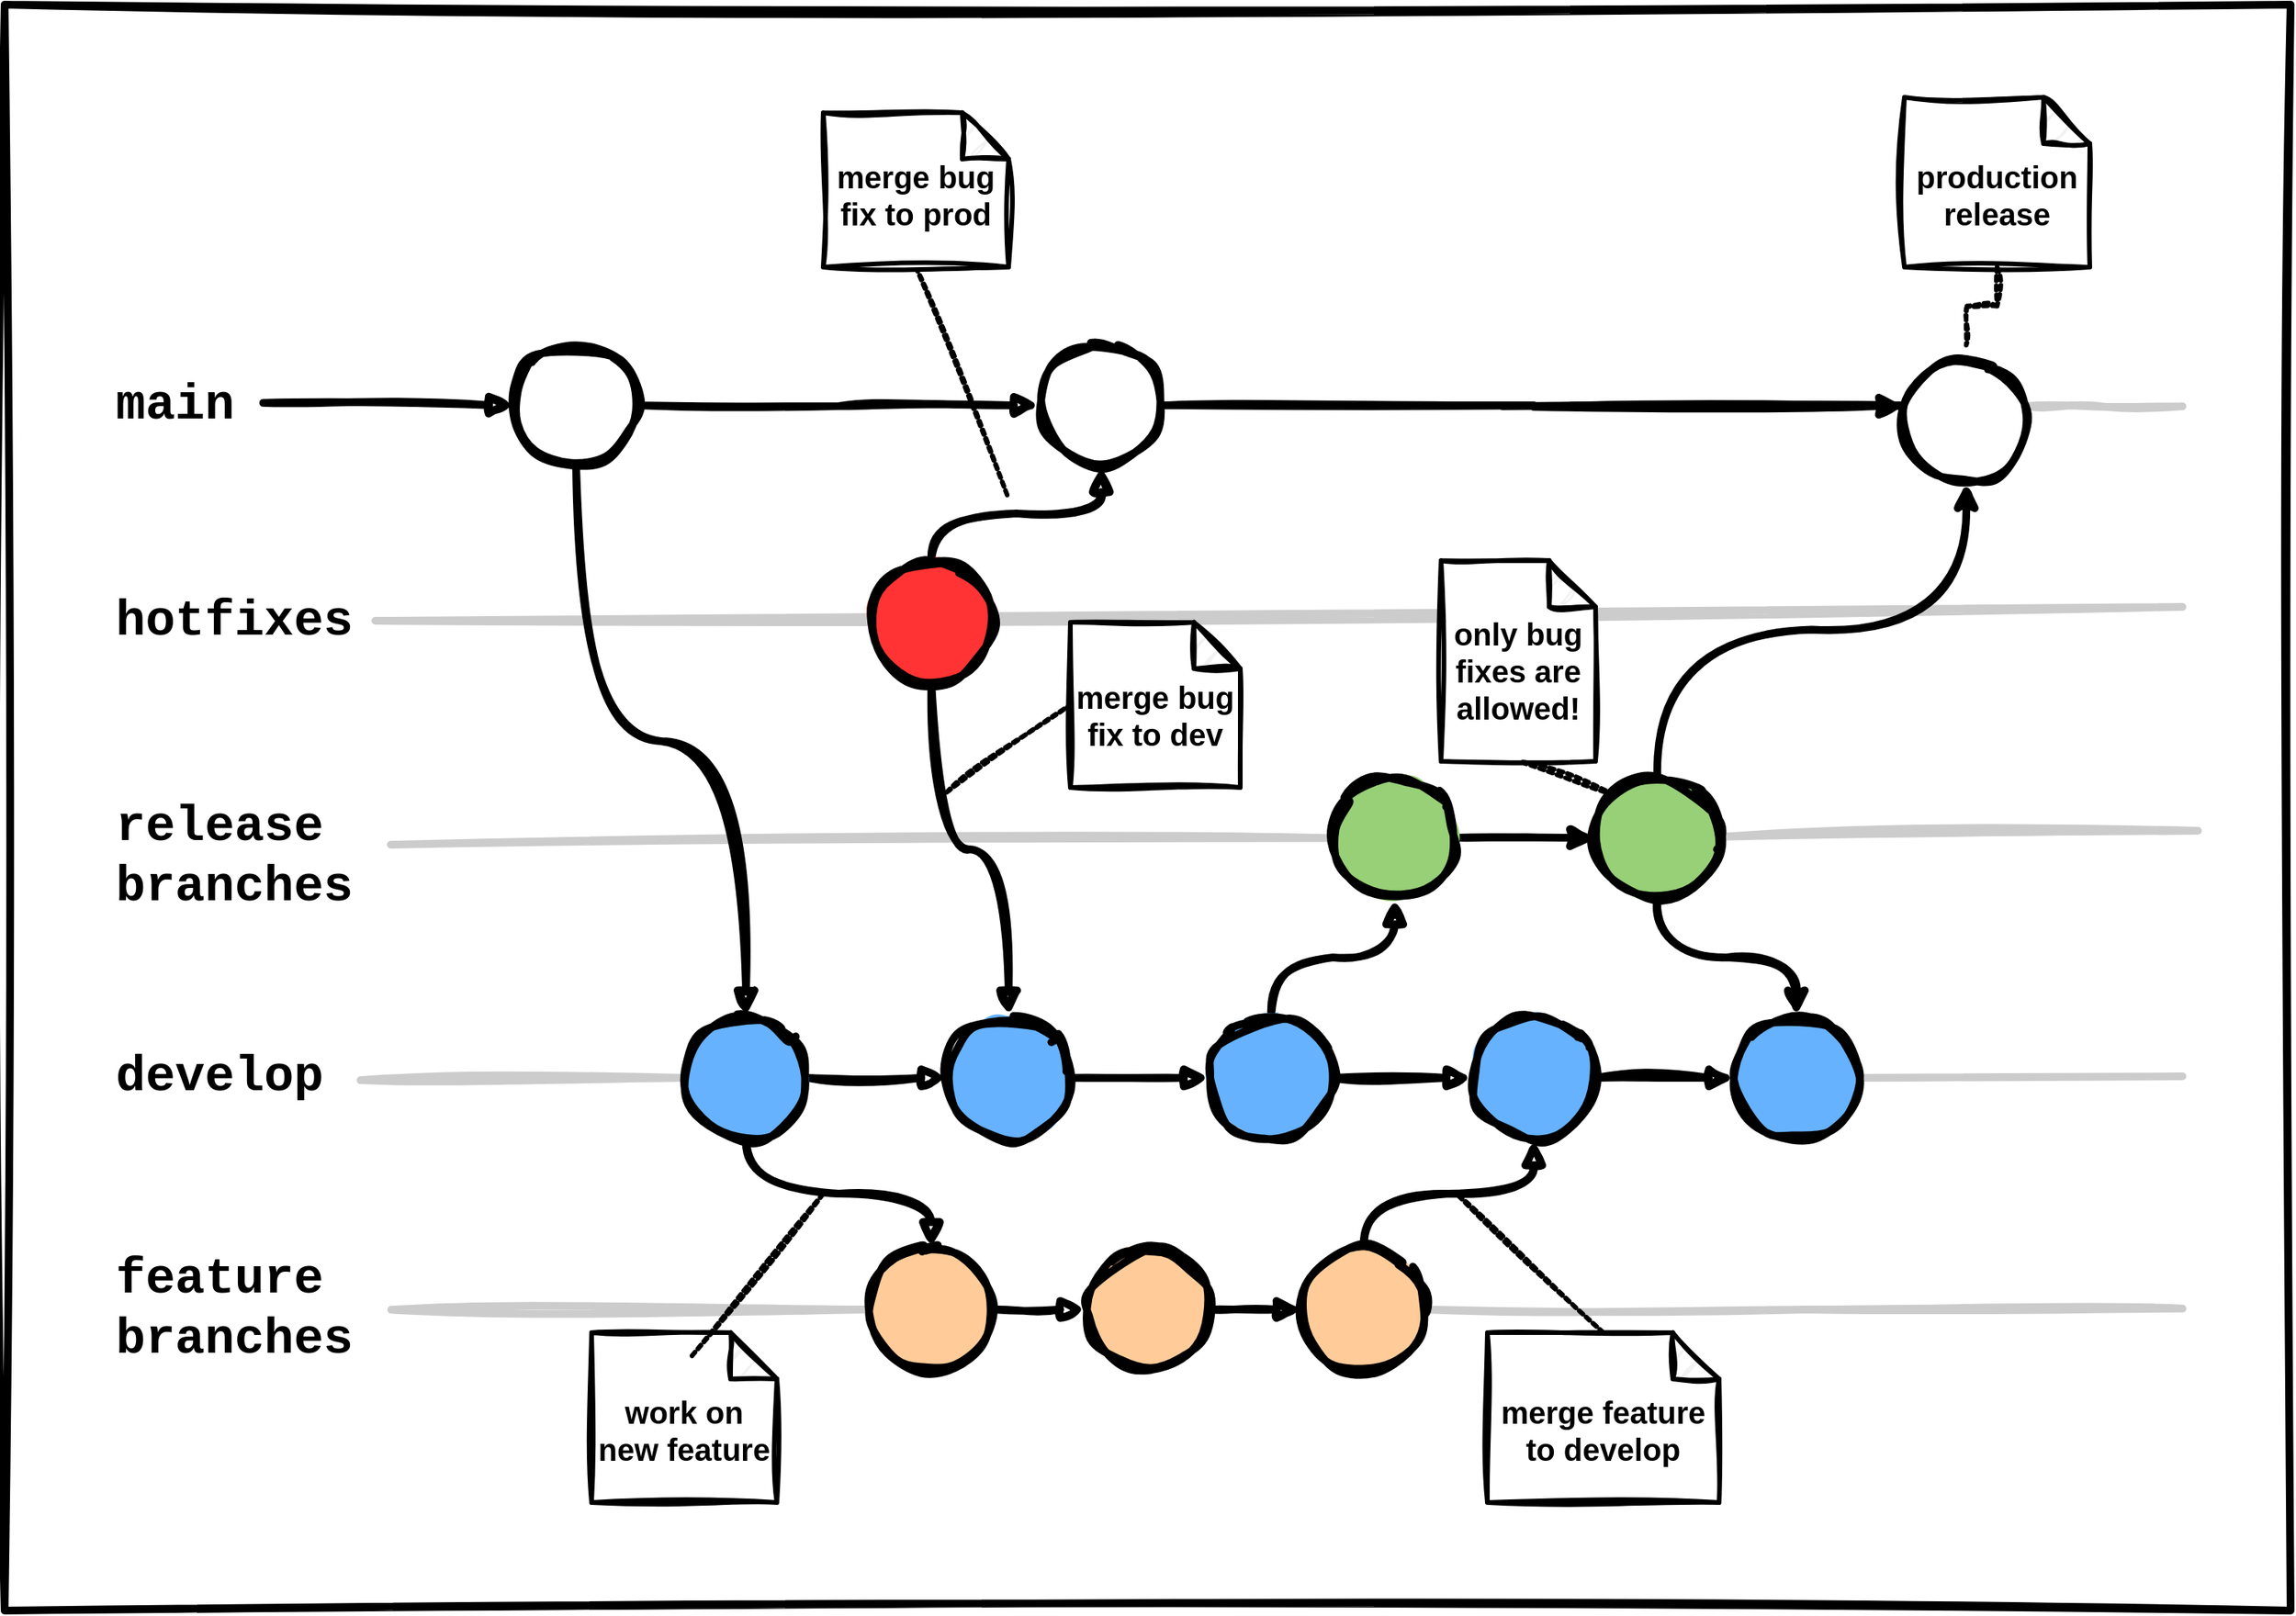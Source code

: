 <mxfile version="24.8.4">
  <diagram id="53IQXVl9icCSp_Kw3Ib1" name="Page-1">
    <mxGraphModel dx="3651" dy="2550" grid="1" gridSize="10" guides="1" tooltips="1" connect="1" arrows="1" fold="1" page="1" pageScale="1" pageWidth="1100" pageHeight="850" math="0" shadow="0">
      <root>
        <mxCell id="0" />
        <mxCell id="1" parent="0" />
        <mxCell id="zJDsTTuemi93wpmoAbpu-2" value="" style="rounded=0;whiteSpace=wrap;html=1;sketch=1;curveFitting=1;jiggle=2;strokeWidth=5;" vertex="1" parent="1">
          <mxGeometry x="-130" y="-30" width="1480" height="1040" as="geometry" />
        </mxCell>
        <mxCell id="HIq26qkVBO2vfs1bq9Pp-66" value="" style="endArrow=none;html=1;rounded=0;strokeWidth=5;endFill=0;strokeColor=#CCCCCC;shadow=0;sketch=1;curveFitting=1;jiggle=2;" parent="1" target="HIq26qkVBO2vfs1bq9Pp-63" edge="1">
          <mxGeometry width="50" height="50" relative="1" as="geometry">
            <mxPoint x="120" y="514" as="sourcePoint" />
            <mxPoint x="1290" y="505" as="targetPoint" />
          </mxGeometry>
        </mxCell>
        <mxCell id="HIq26qkVBO2vfs1bq9Pp-65" value="" style="endArrow=none;html=1;rounded=0;strokeWidth=5;endFill=0;strokeColor=#CCCCCC;shadow=0;sketch=1;curveFitting=1;jiggle=2;" parent="1" source="HIq26qkVBO2vfs1bq9Pp-67" edge="1">
          <mxGeometry width="50" height="50" relative="1" as="geometry">
            <mxPoint x="120" y="514" as="sourcePoint" />
            <mxPoint x="1290" y="505" as="targetPoint" />
          </mxGeometry>
        </mxCell>
        <mxCell id="HIq26qkVBO2vfs1bq9Pp-46" value="" style="endArrow=none;html=1;rounded=0;strokeWidth=5;endFill=0;strokeColor=#CCCCCC;shadow=0;sketch=1;curveFitting=1;jiggle=2;" parent="1" edge="1">
          <mxGeometry width="50" height="50" relative="1" as="geometry">
            <mxPoint x="110" y="369" as="sourcePoint" />
            <mxPoint x="1280" y="360" as="targetPoint" />
          </mxGeometry>
        </mxCell>
        <mxCell id="HIq26qkVBO2vfs1bq9Pp-13" value="" style="endArrow=none;html=1;rounded=0;strokeWidth=5;endFill=0;entryX=0;entryY=0.5;entryDx=0;entryDy=0;sketch=1;curveFitting=1;jiggle=2;exitX=1.003;exitY=0.531;exitDx=0;exitDy=0;exitPerimeter=0;strokeColor=#CCCCCC;" parent="1" source="HIq26qkVBO2vfs1bq9Pp-5" target="HIq26qkVBO2vfs1bq9Pp-6" edge="1">
          <mxGeometry width="50" height="50" relative="1" as="geometry">
            <mxPoint x="120" y="664" as="sourcePoint" />
            <mxPoint x="1140" y="665" as="targetPoint" />
          </mxGeometry>
        </mxCell>
        <mxCell id="HIq26qkVBO2vfs1bq9Pp-42" value="" style="endArrow=none;html=1;rounded=0;strokeWidth=5;endFill=0;entryX=0;entryY=0.5;entryDx=0;entryDy=0;sketch=1;curveFitting=1;jiggle=2;exitX=1.002;exitY=0.502;exitDx=0;exitDy=0;exitPerimeter=0;strokeColor=#CCCCCC;" parent="1" source="HIq26qkVBO2vfs1bq9Pp-34" target="HIq26qkVBO2vfs1bq9Pp-35" edge="1">
          <mxGeometry width="50" height="50" relative="1" as="geometry">
            <mxPoint x="140" y="814.29" as="sourcePoint" />
            <mxPoint x="330" y="815.29" as="targetPoint" />
          </mxGeometry>
        </mxCell>
        <mxCell id="HIq26qkVBO2vfs1bq9Pp-56" style="rounded=0;orthogonalLoop=1;jettySize=auto;html=1;endArrow=none;endFill=0;dashed=1;dashPattern=1 1;strokeWidth=3;sketch=1;curveFitting=1;jiggle=2;strokeColor=#000000;entryX=0;entryY=0.5;entryDx=0;entryDy=0;entryPerimeter=0;" parent="1" target="HIq26qkVBO2vfs1bq9Pp-55" edge="1">
          <mxGeometry relative="1" as="geometry">
            <mxPoint x="480" y="480" as="sourcePoint" />
            <mxPoint x="580" y="269" as="targetPoint" />
          </mxGeometry>
        </mxCell>
        <mxCell id="HIq26qkVBO2vfs1bq9Pp-54" style="rounded=0;orthogonalLoop=1;jettySize=auto;html=1;exitX=0.5;exitY=1;exitDx=0;exitDy=0;exitPerimeter=0;endArrow=none;endFill=0;dashed=1;dashPattern=1 1;strokeWidth=3;sketch=1;curveFitting=1;jiggle=2;strokeColor=#000000;" parent="1" source="HIq26qkVBO2vfs1bq9Pp-53" edge="1">
          <mxGeometry relative="1" as="geometry">
            <mxPoint x="760" y="150" as="sourcePoint" />
            <mxPoint x="520" y="290" as="targetPoint" />
          </mxGeometry>
        </mxCell>
        <mxCell id="HIq26qkVBO2vfs1bq9Pp-3" value="&lt;b&gt;&lt;font style=&quot;font-size: 32px;&quot;&gt;main&lt;/font&gt;&lt;/b&gt;" style="text;html=1;align=left;verticalAlign=middle;resizable=0;points=[];autosize=1;strokeColor=none;fillColor=none;sketch=1;curveFitting=1;jiggle=2;fontFamily=Courier New;" parent="1" vertex="1">
          <mxGeometry x="-60" y="204.5" width="100" height="50" as="geometry" />
        </mxCell>
        <mxCell id="HIq26qkVBO2vfs1bq9Pp-4" value="" style="endArrow=none;html=1;rounded=0;strokeWidth=5;endFill=0;sketch=1;curveFitting=1;jiggle=2;" parent="1" edge="1">
          <mxGeometry width="50" height="50" relative="1" as="geometry">
            <mxPoint x="840.0" y="230.179" as="sourcePoint" />
            <mxPoint x="1120" y="230" as="targetPoint" />
          </mxGeometry>
        </mxCell>
        <mxCell id="HIq26qkVBO2vfs1bq9Pp-5" value="&lt;b&gt;&lt;font style=&quot;font-size: 32px;&quot;&gt;develop&lt;/font&gt;&lt;/b&gt;" style="text;html=1;align=left;verticalAlign=middle;resizable=0;points=[];autosize=1;strokeColor=none;fillColor=none;sketch=1;curveFitting=1;jiggle=2;fontFamily=Courier New;" parent="1" vertex="1">
          <mxGeometry x="-60" y="640" width="160" height="50" as="geometry" />
        </mxCell>
        <mxCell id="HIq26qkVBO2vfs1bq9Pp-10" value="" style="endArrow=none;html=1;rounded=0;strokeWidth=5;endFill=0;exitX=1;exitY=0.5;exitDx=0;exitDy=0;sketch=1;curveFitting=1;jiggle=2;strokeColor=#CCCCCC;" parent="1" source="HIq26qkVBO2vfs1bq9Pp-25" edge="1">
          <mxGeometry width="50" height="50" relative="1" as="geometry">
            <mxPoint x="120" y="664.41" as="sourcePoint" />
            <mxPoint x="1280" y="664" as="targetPoint" />
          </mxGeometry>
        </mxCell>
        <mxCell id="HIq26qkVBO2vfs1bq9Pp-18" style="edgeStyle=orthogonalEdgeStyle;rounded=0;orthogonalLoop=1;jettySize=auto;html=1;exitX=0.5;exitY=0;exitDx=0;exitDy=0;entryX=0.5;entryY=1;entryDx=0;entryDy=0;strokeWidth=5;curved=1;endArrow=block;endFill=1;sketch=1;curveFitting=1;jiggle=2;" parent="1" source="HIq26qkVBO2vfs1bq9Pp-12" target="HIq26qkVBO2vfs1bq9Pp-63" edge="1">
          <mxGeometry relative="1" as="geometry" />
        </mxCell>
        <mxCell id="HIq26qkVBO2vfs1bq9Pp-27" style="edgeStyle=orthogonalEdgeStyle;rounded=0;orthogonalLoop=1;jettySize=auto;html=1;exitX=1;exitY=0.5;exitDx=0;exitDy=0;entryX=0;entryY=0.5;entryDx=0;entryDy=0;strokeWidth=5;endArrow=block;endFill=1;sketch=1;curveFitting=1;jiggle=2;" parent="1" source="HIq26qkVBO2vfs1bq9Pp-12" target="HIq26qkVBO2vfs1bq9Pp-24" edge="1">
          <mxGeometry relative="1" as="geometry" />
        </mxCell>
        <mxCell id="HIq26qkVBO2vfs1bq9Pp-12" value="" style="ellipse;whiteSpace=wrap;html=1;aspect=fixed;strokeWidth=5;fillColor=#66B2FF;sketch=1;curveFitting=1;jiggle=2;gradientColor=#66B2FF;" parent="1" vertex="1">
          <mxGeometry x="650" y="625" width="80" height="80" as="geometry" />
        </mxCell>
        <mxCell id="HIq26qkVBO2vfs1bq9Pp-15" style="edgeStyle=orthogonalEdgeStyle;rounded=0;orthogonalLoop=1;jettySize=auto;html=1;exitX=1;exitY=0.5;exitDx=0;exitDy=0;entryX=0;entryY=0.5;entryDx=0;entryDy=0;strokeWidth=5;endArrow=block;endFill=1;sketch=1;curveFitting=1;jiggle=2;" parent="1" source="HIq26qkVBO2vfs1bq9Pp-11" target="HIq26qkVBO2vfs1bq9Pp-12" edge="1">
          <mxGeometry relative="1" as="geometry" />
        </mxCell>
        <mxCell id="HIq26qkVBO2vfs1bq9Pp-11" value="" style="ellipse;whiteSpace=wrap;html=1;aspect=fixed;strokeWidth=5;fillColor=#66B2FF;sketch=1;curveFitting=1;jiggle=2;gradientColor=#66B2FF;" parent="1" vertex="1">
          <mxGeometry x="480" y="625" width="80" height="80" as="geometry" />
        </mxCell>
        <mxCell id="HIq26qkVBO2vfs1bq9Pp-14" style="edgeStyle=orthogonalEdgeStyle;rounded=0;orthogonalLoop=1;jettySize=auto;html=1;exitX=1;exitY=0.5;exitDx=0;exitDy=0;entryX=0;entryY=0.5;entryDx=0;entryDy=0;strokeWidth=5;endArrow=block;endFill=1;sketch=1;curveFitting=1;jiggle=2;" parent="1" source="HIq26qkVBO2vfs1bq9Pp-6" target="HIq26qkVBO2vfs1bq9Pp-11" edge="1">
          <mxGeometry relative="1" as="geometry" />
        </mxCell>
        <mxCell id="HIq26qkVBO2vfs1bq9Pp-38" style="edgeStyle=orthogonalEdgeStyle;rounded=0;orthogonalLoop=1;jettySize=auto;html=1;exitX=0.5;exitY=1;exitDx=0;exitDy=0;entryX=0.5;entryY=0;entryDx=0;entryDy=0;curved=1;strokeWidth=5;endArrow=block;endFill=1;sketch=1;curveFitting=1;jiggle=2;" parent="1" source="HIq26qkVBO2vfs1bq9Pp-6" target="HIq26qkVBO2vfs1bq9Pp-35" edge="1">
          <mxGeometry relative="1" as="geometry" />
        </mxCell>
        <mxCell id="HIq26qkVBO2vfs1bq9Pp-6" value="" style="ellipse;whiteSpace=wrap;html=1;aspect=fixed;strokeWidth=5;fillColor=#66B2FF;sketch=1;curveFitting=1;jiggle=2;gradientColor=#66B2FF;" parent="1" vertex="1">
          <mxGeometry x="310" y="625" width="80" height="80" as="geometry" />
        </mxCell>
        <mxCell id="HIq26qkVBO2vfs1bq9Pp-17" value="" style="endArrow=block;html=1;rounded=0;strokeWidth=5;endFill=1;exitX=0.974;exitY=0.468;exitDx=0;exitDy=0;exitPerimeter=0;entryX=0;entryY=0.5;entryDx=0;entryDy=0;sketch=1;curveFitting=1;jiggle=2;" parent="1" source="HIq26qkVBO2vfs1bq9Pp-3" edge="1">
          <mxGeometry width="50" height="50" relative="1" as="geometry">
            <mxPoint x="100" y="229.41" as="sourcePoint" />
            <mxPoint x="200.0" y="229.5" as="targetPoint" />
          </mxGeometry>
        </mxCell>
        <mxCell id="HIq26qkVBO2vfs1bq9Pp-32" style="edgeStyle=orthogonalEdgeStyle;rounded=0;orthogonalLoop=1;jettySize=auto;html=1;exitX=1;exitY=0.5;exitDx=0;exitDy=0;entryX=0;entryY=0.5;entryDx=0;entryDy=0;strokeWidth=5;endArrow=block;endFill=1;sketch=1;curveFitting=1;jiggle=2;" parent="1" source="HIq26qkVBO2vfs1bq9Pp-48" edge="1">
          <mxGeometry relative="1" as="geometry">
            <mxPoint x="840.0" y="230" as="sourcePoint" />
            <mxPoint x="1100.0" y="230" as="targetPoint" />
          </mxGeometry>
        </mxCell>
        <mxCell id="HIq26qkVBO2vfs1bq9Pp-2" value="" style="ellipse;whiteSpace=wrap;html=1;aspect=fixed;strokeWidth=5;sketch=1;curveFitting=1;jiggle=2;" parent="1" vertex="1">
          <mxGeometry x="200" y="190" width="80" height="79" as="geometry" />
        </mxCell>
        <mxCell id="HIq26qkVBO2vfs1bq9Pp-24" value="" style="ellipse;whiteSpace=wrap;html=1;aspect=fixed;strokeWidth=5;fillColor=#66B2FF;sketch=1;curveFitting=1;jiggle=2;gradientColor=#66B2FF;" parent="1" vertex="1">
          <mxGeometry x="820" y="625" width="80" height="80" as="geometry" />
        </mxCell>
        <mxCell id="HIq26qkVBO2vfs1bq9Pp-25" value="" style="ellipse;whiteSpace=wrap;html=1;aspect=fixed;strokeWidth=5;fillColor=#66B2FF;sketch=1;curveFitting=1;jiggle=2;gradientColor=#66B2FF;" parent="1" vertex="1">
          <mxGeometry x="990" y="625" width="80" height="80" as="geometry" />
        </mxCell>
        <mxCell id="HIq26qkVBO2vfs1bq9Pp-26" style="edgeStyle=orthogonalEdgeStyle;rounded=0;orthogonalLoop=1;jettySize=auto;html=1;exitX=1;exitY=0.5;exitDx=0;exitDy=0;entryX=0;entryY=0.5;entryDx=0;entryDy=0;strokeWidth=5;endArrow=block;endFill=1;sketch=1;curveFitting=1;jiggle=2;" parent="1" source="HIq26qkVBO2vfs1bq9Pp-24" target="HIq26qkVBO2vfs1bq9Pp-25" edge="1">
          <mxGeometry relative="1" as="geometry" />
        </mxCell>
        <mxCell id="HIq26qkVBO2vfs1bq9Pp-33" style="edgeStyle=orthogonalEdgeStyle;rounded=0;orthogonalLoop=1;jettySize=auto;html=1;exitX=1;exitY=0.5;exitDx=0;exitDy=0;strokeWidth=5;endArrow=none;endFill=0;sketch=1;curveFitting=1;jiggle=2;strokeColor=#CCCCCC;" parent="1" edge="1">
          <mxGeometry relative="1" as="geometry">
            <mxPoint x="1280" y="230.143" as="targetPoint" />
            <mxPoint x="1180.0" y="230" as="sourcePoint" />
          </mxGeometry>
        </mxCell>
        <mxCell id="HIq26qkVBO2vfs1bq9Pp-28" value="" style="ellipse;whiteSpace=wrap;html=1;aspect=fixed;strokeWidth=5;sketch=1;curveFitting=1;jiggle=2;" parent="1" vertex="1">
          <mxGeometry x="1100" y="200.5" width="80" height="79" as="geometry" />
        </mxCell>
        <mxCell id="HIq26qkVBO2vfs1bq9Pp-29" style="edgeStyle=orthogonalEdgeStyle;rounded=0;orthogonalLoop=1;jettySize=auto;html=1;exitX=0.5;exitY=1;exitDx=0;exitDy=0;exitPerimeter=0;entryX=0.5;entryY=0;entryDx=0;entryDy=0;endArrow=none;endFill=0;dashed=1;dashPattern=1 1;strokeWidth=3;sketch=1;curveFitting=1;jiggle=2;" parent="1" source="HIq26qkVBO2vfs1bq9Pp-30" edge="1">
          <mxGeometry relative="1" as="geometry">
            <mxPoint x="1140" y="190.5" as="targetPoint" />
          </mxGeometry>
        </mxCell>
        <mxCell id="HIq26qkVBO2vfs1bq9Pp-30" value="&lt;p style=&quot;line-height: 120%; font-size: 20px;&quot;&gt;&lt;b style=&quot;font-size: 20px;&quot;&gt;&lt;font style=&quot;font-size: 20px;&quot;&gt;production release&lt;/font&gt;&lt;/b&gt;&lt;/p&gt;" style="shape=note;whiteSpace=wrap;html=1;backgroundOutline=1;darkOpacity=0.05;strokeWidth=3;labelPosition=center;verticalLabelPosition=middle;align=center;verticalAlign=bottom;sketch=1;curveFitting=1;jiggle=2;fontSize=20;" parent="1" vertex="1">
          <mxGeometry x="1100" y="30" width="120" height="110" as="geometry" />
        </mxCell>
        <mxCell id="HIq26qkVBO2vfs1bq9Pp-34" value="&lt;b&gt;&lt;font style=&quot;font-size: 32px;&quot;&gt;feature &lt;br&gt;branches&lt;/font&gt;&lt;/b&gt;" style="text;html=1;align=left;verticalAlign=middle;resizable=0;points=[];autosize=1;strokeColor=none;fillColor=none;sketch=1;curveFitting=1;jiggle=2;fontFamily=Courier New;" parent="1" vertex="1">
          <mxGeometry x="-60" y="770" width="180" height="90" as="geometry" />
        </mxCell>
        <mxCell id="HIq26qkVBO2vfs1bq9Pp-39" style="edgeStyle=orthogonalEdgeStyle;rounded=0;orthogonalLoop=1;jettySize=auto;html=1;exitX=1;exitY=0.5;exitDx=0;exitDy=0;entryX=0;entryY=0.5;entryDx=0;entryDy=0;strokeWidth=5;endArrow=block;endFill=1;sketch=1;curveFitting=1;jiggle=2;" parent="1" source="HIq26qkVBO2vfs1bq9Pp-35" target="HIq26qkVBO2vfs1bq9Pp-36" edge="1">
          <mxGeometry relative="1" as="geometry" />
        </mxCell>
        <mxCell id="HIq26qkVBO2vfs1bq9Pp-35" value="" style="ellipse;whiteSpace=wrap;html=1;aspect=fixed;strokeWidth=5;fillColor=#FFCC99;sketch=1;curveFitting=1;jiggle=2;gradientColor=#FFCC99;gradientDirection=south;" parent="1" vertex="1">
          <mxGeometry x="430" y="775" width="80" height="80" as="geometry" />
        </mxCell>
        <mxCell id="HIq26qkVBO2vfs1bq9Pp-40" style="edgeStyle=orthogonalEdgeStyle;rounded=0;orthogonalLoop=1;jettySize=auto;html=1;exitX=1;exitY=0.5;exitDx=0;exitDy=0;entryX=0;entryY=0.5;entryDx=0;entryDy=0;strokeWidth=5;endArrow=block;endFill=1;sketch=1;curveFitting=1;jiggle=2;" parent="1" source="HIq26qkVBO2vfs1bq9Pp-36" target="HIq26qkVBO2vfs1bq9Pp-37" edge="1">
          <mxGeometry relative="1" as="geometry" />
        </mxCell>
        <mxCell id="HIq26qkVBO2vfs1bq9Pp-36" value="" style="ellipse;whiteSpace=wrap;html=1;aspect=fixed;strokeWidth=5;fillColor=#FFCC99;sketch=1;curveFitting=1;jiggle=2;gradientColor=#FFCC99;" parent="1" vertex="1">
          <mxGeometry x="570" y="775" width="80" height="80" as="geometry" />
        </mxCell>
        <mxCell id="HIq26qkVBO2vfs1bq9Pp-41" style="edgeStyle=orthogonalEdgeStyle;rounded=0;orthogonalLoop=1;jettySize=auto;html=1;exitX=0.5;exitY=0;exitDx=0;exitDy=0;entryX=0.5;entryY=1;entryDx=0;entryDy=0;curved=1;strokeWidth=5;endArrow=block;endFill=1;sketch=1;curveFitting=1;jiggle=2;" parent="1" source="HIq26qkVBO2vfs1bq9Pp-37" target="HIq26qkVBO2vfs1bq9Pp-24" edge="1">
          <mxGeometry relative="1" as="geometry" />
        </mxCell>
        <mxCell id="HIq26qkVBO2vfs1bq9Pp-43" style="edgeStyle=orthogonalEdgeStyle;rounded=0;orthogonalLoop=1;jettySize=auto;html=1;exitX=1;exitY=0.5;exitDx=0;exitDy=0;endArrow=none;endFill=0;strokeWidth=5;sketch=1;curveFitting=1;jiggle=2;strokeColor=#CCCCCC;" parent="1" source="HIq26qkVBO2vfs1bq9Pp-37" edge="1">
          <mxGeometry relative="1" as="geometry">
            <mxPoint x="1280" y="814.429" as="targetPoint" />
          </mxGeometry>
        </mxCell>
        <mxCell id="HIq26qkVBO2vfs1bq9Pp-37" value="" style="ellipse;whiteSpace=wrap;html=1;aspect=fixed;strokeWidth=5;fillColor=#FFCC99;sketch=1;curveFitting=1;jiggle=2;gradientColor=#FFCC99;" parent="1" vertex="1">
          <mxGeometry x="710" y="775" width="80" height="80" as="geometry" />
        </mxCell>
        <mxCell id="HIq26qkVBO2vfs1bq9Pp-44" value="&lt;b&gt;&lt;font style=&quot;font-size: 32px;&quot;&gt;hotfixes&lt;/font&gt;&lt;/b&gt;" style="text;html=1;align=left;verticalAlign=middle;resizable=0;points=[];autosize=1;strokeColor=none;fillColor=none;shadow=0;glass=0;sketch=1;curveFitting=1;jiggle=2;fontFamily=Courier New;" parent="1" vertex="1">
          <mxGeometry x="-60" y="344.5" width="180" height="50" as="geometry" />
        </mxCell>
        <mxCell id="HIq26qkVBO2vfs1bq9Pp-8" style="edgeStyle=orthogonalEdgeStyle;rounded=0;orthogonalLoop=1;jettySize=auto;html=1;exitX=0.5;exitY=1;exitDx=0;exitDy=0;strokeWidth=5;curved=1;strokeColor=default;endArrow=block;endFill=1;flowAnimation=0;shadow=0;sketch=1;curveFitting=1;jiggle=2;" parent="1" source="HIq26qkVBO2vfs1bq9Pp-2" target="HIq26qkVBO2vfs1bq9Pp-6" edge="1">
          <mxGeometry relative="1" as="geometry" />
        </mxCell>
        <mxCell id="HIq26qkVBO2vfs1bq9Pp-47" style="edgeStyle=orthogonalEdgeStyle;rounded=0;orthogonalLoop=1;jettySize=auto;html=1;exitX=0.5;exitY=1;exitDx=0;exitDy=0;entryX=0.5;entryY=0;entryDx=0;entryDy=0;strokeWidth=5;curved=1;endArrow=block;endFill=1;sketch=1;curveFitting=1;jiggle=2;" parent="1" source="HIq26qkVBO2vfs1bq9Pp-45" target="HIq26qkVBO2vfs1bq9Pp-11" edge="1">
          <mxGeometry relative="1" as="geometry" />
        </mxCell>
        <mxCell id="HIq26qkVBO2vfs1bq9Pp-50" style="edgeStyle=orthogonalEdgeStyle;rounded=0;orthogonalLoop=1;jettySize=auto;html=1;exitX=0.5;exitY=0;exitDx=0;exitDy=0;entryX=0.5;entryY=1;entryDx=0;entryDy=0;strokeWidth=5;endArrow=block;endFill=1;curved=1;sketch=1;curveFitting=1;jiggle=2;" parent="1" source="HIq26qkVBO2vfs1bq9Pp-45" target="HIq26qkVBO2vfs1bq9Pp-48" edge="1">
          <mxGeometry relative="1" as="geometry" />
        </mxCell>
        <mxCell id="HIq26qkVBO2vfs1bq9Pp-45" value="" style="ellipse;whiteSpace=wrap;html=1;aspect=fixed;strokeWidth=5;fillColor=#FF3333;strokeColor=#000000;gradientColor=#FF3333;shadow=0;sketch=1;curveFitting=1;jiggle=2;" parent="1" vertex="1">
          <mxGeometry x="430" y="330" width="80" height="79" as="geometry" />
        </mxCell>
        <mxCell id="HIq26qkVBO2vfs1bq9Pp-49" value="" style="edgeStyle=orthogonalEdgeStyle;rounded=0;orthogonalLoop=1;jettySize=auto;html=1;exitX=1;exitY=0.5;exitDx=0;exitDy=0;entryX=0;entryY=0.5;entryDx=0;entryDy=0;strokeWidth=5;endArrow=block;endFill=1;sketch=1;curveFitting=1;jiggle=2;" parent="1" target="HIq26qkVBO2vfs1bq9Pp-48" edge="1">
          <mxGeometry relative="1" as="geometry">
            <mxPoint x="280.0" y="229.5" as="sourcePoint" />
            <mxPoint x="760.0" y="230" as="targetPoint" />
          </mxGeometry>
        </mxCell>
        <mxCell id="HIq26qkVBO2vfs1bq9Pp-48" value="" style="ellipse;whiteSpace=wrap;html=1;aspect=fixed;strokeWidth=5;sketch=1;curveFitting=1;jiggle=2;" parent="1" vertex="1">
          <mxGeometry x="540" y="190" width="80" height="79" as="geometry" />
        </mxCell>
        <mxCell id="HIq26qkVBO2vfs1bq9Pp-53" value="&lt;p style=&quot;line-height: 120%; font-size: 20px;&quot;&gt;&lt;b style=&quot;font-size: 20px;&quot;&gt;&lt;font style=&quot;font-size: 20px;&quot;&gt;merge bug fix to prod&lt;/font&gt;&lt;/b&gt;&lt;/p&gt;" style="shape=note;whiteSpace=wrap;html=1;backgroundOutline=1;darkOpacity=0.05;strokeWidth=3;labelPosition=center;verticalLabelPosition=middle;align=center;verticalAlign=bottom;sketch=1;curveFitting=1;jiggle=2;fontSize=20;" parent="1" vertex="1">
          <mxGeometry x="400" y="40" width="120" height="100" as="geometry" />
        </mxCell>
        <mxCell id="HIq26qkVBO2vfs1bq9Pp-55" value="&lt;p style=&quot;line-height: 120%; font-size: 20px;&quot;&gt;&lt;b style=&quot;font-size: 20px;&quot;&gt;&lt;font style=&quot;font-size: 20px;&quot;&gt;merge bug fix to dev&lt;/font&gt;&lt;/b&gt;&lt;/p&gt;" style="shape=note;whiteSpace=wrap;html=1;backgroundOutline=1;darkOpacity=0.05;strokeWidth=3;labelPosition=center;verticalLabelPosition=middle;align=center;verticalAlign=bottom;sketch=1;curveFitting=1;jiggle=2;fontSize=20;" parent="1" vertex="1">
          <mxGeometry x="560" y="370" width="110" height="107" as="geometry" />
        </mxCell>
        <mxCell id="HIq26qkVBO2vfs1bq9Pp-57" value="&lt;p style=&quot;line-height: 120%; font-size: 20px;&quot;&gt;&lt;span style=&quot;font-size: 20px;&quot;&gt;&lt;b style=&quot;font-size: 20px;&quot;&gt;work on new feature&lt;/b&gt;&lt;/span&gt;&lt;/p&gt;" style="shape=note;whiteSpace=wrap;html=1;backgroundOutline=1;darkOpacity=0.05;strokeWidth=3;labelPosition=center;verticalLabelPosition=middle;align=center;verticalAlign=bottom;sketch=1;curveFitting=1;jiggle=2;fontSize=20;" parent="1" vertex="1">
          <mxGeometry x="250" y="830" width="120" height="110" as="geometry" />
        </mxCell>
        <mxCell id="HIq26qkVBO2vfs1bq9Pp-58" style="rounded=0;orthogonalLoop=1;jettySize=auto;html=1;exitX=0;exitY=0;exitDx=65;exitDy=15;exitPerimeter=0;endArrow=none;endFill=0;dashed=1;dashPattern=1 1;strokeWidth=3;sketch=1;curveFitting=1;jiggle=2;strokeColor=#000000;" parent="1" source="HIq26qkVBO2vfs1bq9Pp-57" edge="1">
          <mxGeometry relative="1" as="geometry">
            <mxPoint x="450" y="300" as="sourcePoint" />
            <mxPoint x="400" y="740" as="targetPoint" />
          </mxGeometry>
        </mxCell>
        <mxCell id="HIq26qkVBO2vfs1bq9Pp-59" value="&lt;p style=&quot;line-height: 120%; font-size: 20px;&quot;&gt;&lt;span style=&quot;font-size: 20px;&quot;&gt;&lt;b style=&quot;font-size: 20px;&quot;&gt;merge feature to develop&lt;/b&gt;&lt;/span&gt;&lt;/p&gt;" style="shape=note;whiteSpace=wrap;html=1;backgroundOutline=1;darkOpacity=0.05;strokeWidth=3;labelPosition=center;verticalLabelPosition=middle;align=center;verticalAlign=bottom;sketch=1;curveFitting=1;jiggle=2;fontSize=20;" parent="1" vertex="1">
          <mxGeometry x="830" y="830" width="150" height="110" as="geometry" />
        </mxCell>
        <mxCell id="HIq26qkVBO2vfs1bq9Pp-60" style="rounded=0;orthogonalLoop=1;jettySize=auto;html=1;exitX=0.5;exitY=0;exitDx=0;exitDy=0;exitPerimeter=0;endArrow=none;endFill=0;dashed=1;dashPattern=1 1;strokeWidth=3;sketch=1;curveFitting=1;jiggle=2;strokeColor=#000000;" parent="1" source="HIq26qkVBO2vfs1bq9Pp-59" edge="1">
          <mxGeometry relative="1" as="geometry">
            <mxPoint x="950" y="835" as="sourcePoint" />
            <mxPoint x="810" y="740" as="targetPoint" />
          </mxGeometry>
        </mxCell>
        <mxCell id="HIq26qkVBO2vfs1bq9Pp-61" value="&lt;b&gt;&lt;font style=&quot;font-size: 32px;&quot;&gt;release&lt;br&gt;branches&lt;/font&gt;&lt;/b&gt;" style="text;html=1;align=left;verticalAlign=middle;resizable=0;points=[];autosize=1;strokeColor=none;fillColor=none;sketch=1;curveFitting=1;jiggle=2;fontFamily=Courier New;" parent="1" vertex="1">
          <mxGeometry x="-60" y="477" width="180" height="90" as="geometry" />
        </mxCell>
        <mxCell id="HIq26qkVBO2vfs1bq9Pp-69" style="edgeStyle=orthogonalEdgeStyle;rounded=0;orthogonalLoop=1;jettySize=auto;html=1;exitX=1;exitY=0.5;exitDx=0;exitDy=0;entryX=0;entryY=0.5;entryDx=0;entryDy=0;strokeWidth=5;sketch=1;curveFitting=1;jiggle=2;" parent="1" source="HIq26qkVBO2vfs1bq9Pp-63" target="HIq26qkVBO2vfs1bq9Pp-67" edge="1">
          <mxGeometry relative="1" as="geometry" />
        </mxCell>
        <mxCell id="HIq26qkVBO2vfs1bq9Pp-63" value="" style="ellipse;whiteSpace=wrap;html=1;aspect=fixed;strokeWidth=5;fillColor=#97D077;strokeColor=#000000;gradientColor=#97D077;shadow=0;sketch=1;curveFitting=1;jiggle=2;" parent="1" vertex="1">
          <mxGeometry x="730" y="470" width="80" height="79" as="geometry" />
        </mxCell>
        <mxCell id="HIq26qkVBO2vfs1bq9Pp-72" style="edgeStyle=orthogonalEdgeStyle;rounded=0;orthogonalLoop=1;jettySize=auto;html=1;exitX=0.5;exitY=1;exitDx=0;exitDy=0;entryX=0.5;entryY=0;entryDx=0;entryDy=0;strokeWidth=5;sketch=1;curveFitting=1;jiggle=2;curved=1;" parent="1" source="HIq26qkVBO2vfs1bq9Pp-67" target="HIq26qkVBO2vfs1bq9Pp-25" edge="1">
          <mxGeometry relative="1" as="geometry" />
        </mxCell>
        <mxCell id="HIq26qkVBO2vfs1bq9Pp-75" style="edgeStyle=orthogonalEdgeStyle;rounded=0;orthogonalLoop=1;jettySize=auto;html=1;exitX=0.5;exitY=0;exitDx=0;exitDy=0;entryX=0.5;entryY=1;entryDx=0;entryDy=0;sketch=1;curveFitting=1;jiggle=2;strokeWidth=5;curved=1;" parent="1" source="HIq26qkVBO2vfs1bq9Pp-67" target="HIq26qkVBO2vfs1bq9Pp-28" edge="1">
          <mxGeometry relative="1" as="geometry" />
        </mxCell>
        <mxCell id="HIq26qkVBO2vfs1bq9Pp-67" value="" style="ellipse;whiteSpace=wrap;html=1;aspect=fixed;strokeWidth=5;fillColor=#97D077;strokeColor=#000000;gradientColor=#97D077;shadow=0;sketch=1;curveFitting=1;jiggle=2;" parent="1" vertex="1">
          <mxGeometry x="900" y="470" width="80" height="79" as="geometry" />
        </mxCell>
        <mxCell id="HIq26qkVBO2vfs1bq9Pp-73" value="&lt;p style=&quot;line-height: 120%; font-size: 20px;&quot;&gt;&lt;b style=&quot;font-size: 20px;&quot;&gt;&lt;font style=&quot;font-size: 20px;&quot;&gt;only bug fixes are allowed!&lt;/font&gt;&lt;/b&gt;&lt;/p&gt;" style="shape=note;whiteSpace=wrap;html=1;backgroundOutline=1;darkOpacity=0.05;strokeWidth=3;labelPosition=center;verticalLabelPosition=middle;align=center;verticalAlign=bottom;sketch=1;curveFitting=1;jiggle=2;fontSize=20;" parent="1" vertex="1">
          <mxGeometry x="800" y="330" width="100" height="130" as="geometry" />
        </mxCell>
        <mxCell id="HIq26qkVBO2vfs1bq9Pp-74" style="rounded=0;orthogonalLoop=1;jettySize=auto;html=1;endArrow=none;endFill=0;dashed=1;dashPattern=1 1;strokeWidth=3;sketch=1;curveFitting=1;jiggle=2;strokeColor=#000000;entryX=0.5;entryY=1;entryDx=0;entryDy=0;entryPerimeter=0;exitX=0;exitY=0;exitDx=0;exitDy=0;" parent="1" source="HIq26qkVBO2vfs1bq9Pp-67" target="HIq26qkVBO2vfs1bq9Pp-73" edge="1">
          <mxGeometry relative="1" as="geometry">
            <mxPoint x="490" y="490" as="sourcePoint" />
            <mxPoint x="570" y="442" as="targetPoint" />
          </mxGeometry>
        </mxCell>
      </root>
    </mxGraphModel>
  </diagram>
</mxfile>
